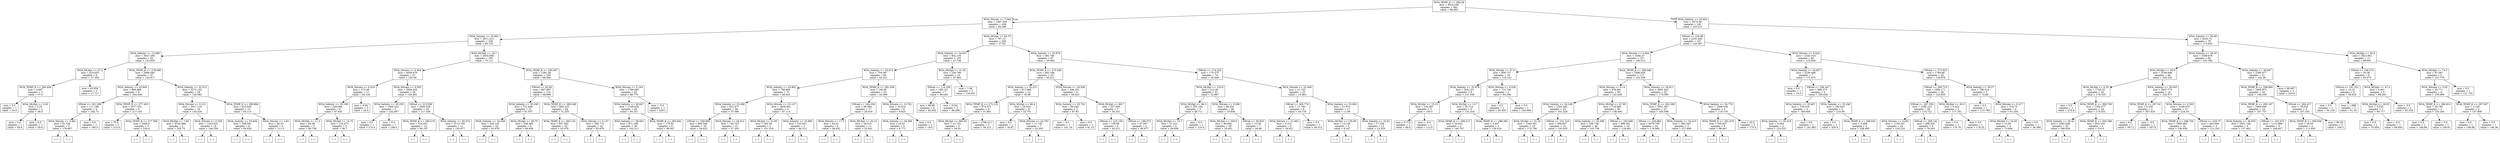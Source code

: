 digraph Tree {
node [shape=box] ;
0 [label="WOA_TEMP_K <= 294.36\nmse = 4524.038\nsamples = 681\nvalue = 96.403"] ;
1 [label="WOA_Nitrate <= 7.642\nmse = 2487.459\nsamples = 438\nvalue = 64.289"] ;
0 -> 1 [labeldistance=2.5, labelangle=45, headlabel="True"] ;
2 [label="WOA_Salinity <= 33.691\nmse = 2811.212\nsamples = 238\nvalue = 85.133"] ;
1 -> 2 ;
3 [label="WOA_Salinity <= 12.689\nmse = 3627.269\nsamples = 43\nvalue = 133.836"] ;
2 -> 3 ;
4 [label="WOA_MLDpt <= 37.4\nmse = 419.655\nsamples = 6\nvalue = 37.358"] ;
3 -> 4 ;
5 [label="WOA_TEMP_K <= 290.448\nmse = 4.667\nsamples = 3\nvalue = 57.0"] ;
4 -> 5 ;
6 [label="mse = 0.0\nsamples = 1\nvalue = 54.0"] ;
5 -> 6 ;
7 [label="WOA_MLDpt <= 5.45\nmse = 0.25\nsamples = 2\nvalue = 58.5"] ;
5 -> 7 ;
8 [label="mse = 0.0\nsamples = 1\nvalue = 58.0"] ;
7 -> 8 ;
9 [label="mse = 0.0\nsamples = 1\nvalue = 59.0"] ;
7 -> 9 ;
10 [label="mse = 63.054\nsamples = 3\nvalue = 17.717"] ;
4 -> 10 ;
11 [label="WOA_TEMP_K <= 278.596\nmse = 2896.585\nsamples = 37\nvalue = 143.817"] ;
3 -> 11 ;
12 [label="WOA_Salinity <= 32.949\nmse = 999.868\nsamples = 9\nvalue = 204.636"] ;
11 -> 12 ;
13 [label="SWrad <= 161.299\nmse = 111.188\nsamples = 4\nvalue = 182.75"] ;
12 -> 13 ;
14 [label="WOA_Nitrate <= 4.961\nmse = 81.556\nsamples = 3\nvalue = 178.667"] ;
13 -> 14 ;
15 [label="(...)"] ;
14 -> 15 ;
16 [label="(...)"] ;
14 -> 16 ;
17 [label="mse = 0.0\nsamples = 1\nvalue = 195.0"] ;
13 -> 17 ;
18 [label="WOA_TEMP_K <= 277.403\nmse = 1077.551\nsamples = 5\nvalue = 217.143"] ;
12 -> 18 ;
19 [label="mse = 75.0\nsamples = 2\nvalue = 215.0"] ;
18 -> 19 ;
20 [label="WOA_TEMP_K <= 277.506\nmse = 2400.0\nsamples = 3\nvalue = 220.0"] ;
18 -> 20 ;
21 [label="(...)"] ;
20 -> 21 ;
22 [label="(...)"] ;
20 -> 22 ;
23 [label="WOA_Salinity <= 32.513\nmse = 2272.152\nsamples = 28\nvalue = 129.582"] ;
11 -> 23 ;
24 [label="WOA_Nitrate <= 0.121\nmse = 2017.118\nsamples = 16\nvalue = 154.329"] ;
23 -> 24 ;
25 [label="WOA_MLDpt <= 7.85\nmse = 4162.688\nsamples = 2\nvalue = 202.75"] ;
24 -> 25 ;
26 [label="(...)"] ;
25 -> 26 ;
27 [label="(...)"] ;
25 -> 27 ;
28 [label="WOA_Nitrate <= 0.358\nmse = 1203.622\nsamples = 14\nvalue = 146.258"] ;
24 -> 28 ;
29 [label="(...)"] ;
28 -> 29 ;
38 [label="(...)"] ;
28 -> 38 ;
53 [label="WOA_TEMP_K <= 289.884\nmse = 415.629\nsamples = 12\nvalue = 93.114"] ;
23 -> 53 ;
54 [label="WOA_Salinity <= 33.634\nmse = 358.091\nsamples = 8\nvalue = 84.629"] ;
53 -> 54 ;
55 [label="(...)"] ;
54 -> 55 ;
68 [label="(...)"] ;
54 -> 68 ;
69 [label="WOA_Nitrate <= 1.83\nmse = 46.25\nsamples = 4\nvalue = 111.5"] ;
53 -> 69 ;
70 [label="(...)"] ;
69 -> 70 ;
71 [label="(...)"] ;
69 -> 71 ;
74 [label="WOA_MLDpt <= 19.7\nmse = 2054.698\nsamples = 195\nvalue = 75.111"] ;
2 -> 74 ;
75 [label="WOA_Nitrate <= 0.464\nmse = 4059.979\nsamples = 37\nvalue = 105.58"] ;
74 -> 75 ;
76 [label="WOA_Nitrate <= 0.419\nmse = 573.48\nsamples = 11\nvalue = 54.124"] ;
75 -> 76 ;
77 [label="WOA_Salinity <= 35.199\nmse = 246.068\nsamples = 8\nvalue = 67.635"] ;
76 -> 77 ;
78 [label="WOA_MLDpt <= 11.3\nmse = 66.08\nsamples = 3\nvalue = 80.758"] ;
77 -> 78 ;
79 [label="(...)"] ;
78 -> 79 ;
82 [label="(...)"] ;
78 -> 82 ;
83 [label="WOA_MLDpt <= 14.75\nmse = 132.973\nsamples = 5\nvalue = 56.7"] ;
77 -> 83 ;
84 [label="(...)"] ;
83 -> 84 ;
87 [label="(...)"] ;
83 -> 87 ;
88 [label="mse = 8.64\nsamples = 3\nvalue = 24.4"] ;
76 -> 88 ;
89 [label="WOA_Nitrate <= 0.505\nmse = 3958.455\nsamples = 26\nvalue = 126.691"] ;
75 -> 89 ;
90 [label="WOA_Salinity <= 35.259\nmse = 1494.222\nsamples = 2\nvalue = 242.667"] ;
89 -> 90 ;
91 [label="mse = 0.0\nsamples = 1\nvalue = 270.0"] ;
90 -> 91 ;
92 [label="mse = 0.0\nsamples = 1\nvalue = 188.0"] ;
90 -> 92 ;
93 [label="SWrad <= 215.506\nmse = 2949.529\nsamples = 24\nvalue = 117.026"] ;
89 -> 93 ;
94 [label="WOA_TEMP_K <= 290.279\nmse = 524.831\nsamples = 13\nvalue = 96.197"] ;
93 -> 94 ;
95 [label="(...)"] ;
94 -> 95 ;
116 [label="(...)"] ;
94 -> 116 ;
119 [label="WOA_Salinity <= 35.574\nmse = 5113.793\nsamples = 11\nvalue = 153.877"] ;
93 -> 119 ;
120 [label="(...)"] ;
119 -> 120 ;
129 [label="(...)"] ;
119 -> 129 ;
136 [label="WOA_TEMP_K <= 292.047\nmse = 1381.56\nsamples = 158\nvalue = 68.564"] ;
74 -> 136 ;
137 [label="SWrad <= 65.09\nmse = 867.087\nsamples = 115\nvalue = 58.908"] ;
136 -> 137 ;
138 [label="WOA_Salinity <= 35.249\nmse = 721.649\nsamples = 31\nvalue = 81.557"] ;
137 -> 138 ;
139 [label="WOA_Salinity <= 34.029\nmse = 320.123\nsamples = 22\nvalue = 93.076"] ;
138 -> 139 ;
140 [label="(...)"] ;
139 -> 140 ;
143 [label="(...)"] ;
139 -> 143 ;
176 [label="WOA_MLDpt <= 58.75\nmse = 448.485\nsamples = 9\nvalue = 49.656"] ;
138 -> 176 ;
177 [label="(...)"] ;
176 -> 177 ;
180 [label="(...)"] ;
176 -> 180 ;
187 [label="WOA_TEMP_K <= 289.248\nmse = 684.316\nsamples = 84\nvalue = 51.255"] ;
137 -> 187 ;
188 [label="WOA_TEMP_K <= 283.133\nmse = 657.562\nsamples = 52\nvalue = 43.078"] ;
187 -> 188 ;
189 [label="(...)"] ;
188 -> 189 ;
200 [label="(...)"] ;
188 -> 200 ;
267 [label="WOA_Nitrate <= 0.137\nmse = 398.772\nsamples = 32\nvalue = 65.878"] ;
187 -> 267 ;
268 [label="(...)"] ;
267 -> 268 ;
271 [label="(...)"] ;
267 -> 271 ;
314 [label="WOA_Nitrate <= 5.164\nmse = 1786.695\nsamples = 43\nvalue = 98.779"] ;
136 -> 314 ;
315 [label="WOA_Salinity <= 36.647\nmse = 1168.039\nsamples = 42\nvalue = 94.101"] ;
314 -> 315 ;
316 [label="WOA_Salinity <= 36.603\nmse = 871.189\nsamples = 36\nvalue = 102.511"] ;
315 -> 316 ;
317 [label="(...)"] ;
316 -> 317 ;
340 [label="(...)"] ;
316 -> 340 ;
361 [label="WOA_TEMP_K <= 293.942\nmse = 178.52\nsamples = 6\nvalue = 46.447"] ;
315 -> 361 ;
362 [label="(...)"] ;
361 -> 362 ;
367 [label="(...)"] ;
361 -> 367 ;
372 [label="mse = -0.0\nsamples = 1\nvalue = 239.1"] ;
314 -> 372 ;
373 [label="WOA_MLDpt <= 64.75\nmse = 797.15\nsamples = 200\nvalue = 37.52"] ;
1 -> 373 ;
374 [label="WOA_Salinity <= 34.657\nmse = 932.105\nsamples = 103\nvalue = 47.736"] ;
373 -> 374 ;
375 [label="WOA_Salinity <= 33.914\nmse = 754.097\nsamples = 93\nvalue = 43.221"] ;
374 -> 375 ;
376 [label="WOA_Salinity <= 33.862\nmse = 799.865\nsamples = 70\nvalue = 48.922"] ;
375 -> 376 ;
377 [label="WOA_Salinity <= 33.458\nmse = 623.477\nsamples = 66\nvalue = 47.086"] ;
376 -> 377 ;
378 [label="SWrad <= 259.958\nmse = 863.546\nsamples = 35\nvalue = 54.922"] ;
377 -> 378 ;
379 [label="(...)"] ;
378 -> 379 ;
398 [label="(...)"] ;
378 -> 398 ;
401 [label="WOA_Nitrate <= 24.512\nmse = 145.723\nsamples = 31\nvalue = 37.205"] ;
377 -> 401 ;
402 [label="(...)"] ;
401 -> 402 ;
421 [label="(...)"] ;
401 -> 421 ;
458 [label="WOA_Nitrate <= 22.137\nmse = 2939.941\nsamples = 4\nvalue = 87.114"] ;
376 -> 458 ;
459 [label="WOA_MLDpt <= 51.85\nmse = 292.59\nsamples = 2\nvalue = 151.316"] ;
458 -> 459 ;
460 [label="(...)"] ;
459 -> 460 ;
461 [label="(...)"] ;
459 -> 461 ;
462 [label="WOA_Salinity <= 33.895\nmse = 125.031\nsamples = 2\nvalue = 44.313"] ;
458 -> 462 ;
463 [label="(...)"] ;
462 -> 463 ;
464 [label="(...)"] ;
462 -> 464 ;
465 [label="WOA_TEMP_K <= 281.058\nmse = 140.95\nsamples = 23\nvalue = 24.389"] ;
375 -> 465 ;
466 [label="SWrad <= 164.258\nmse = 89.384\nsamples = 17\nvalue = 29.018"] ;
465 -> 466 ;
467 [label="WOA_Nitrate <= 17.5\nmse = 44.02\nsamples = 6\nvalue = 38.932"] ;
466 -> 467 ;
468 [label="(...)"] ;
467 -> 468 ;
469 [label="(...)"] ;
467 -> 469 ;
478 [label="WOA_MLDpt <= 33.15\nmse = 28.515\nsamples = 11\nvalue = 23.441"] ;
466 -> 478 ;
479 [label="(...)"] ;
478 -> 479 ;
482 [label="(...)"] ;
478 -> 482 ;
499 [label="WOA_Nitrate <= 13.701\nmse = 25.914\nsamples = 6\nvalue = 9.925"] ;
465 -> 499 ;
500 [label="WOA_Salinity <= 34.396\nmse = 18.97\nsamples = 5\nvalue = 8.771"] ;
499 -> 500 ;
501 [label="(...)"] ;
500 -> 501 ;
508 [label="(...)"] ;
500 -> 508 ;
509 [label="mse = 0.0\nsamples = 1\nvalue = 18.0"] ;
499 -> 509 ;
510 [label="WOA_MLDpt <= 31.25\nmse = 220.766\nsamples = 10\nvalue = 97.062"] ;
374 -> 510 ;
511 [label="SWrad <= 114.339\nmse = 108.131\nsamples = 7\nvalue = 90.645"] ;
510 -> 511 ;
512 [label="mse = 98.89\nsamples = 4\nvalue = 83.002"] ;
511 -> 512 ;
513 [label="mse = 0.541\nsamples = 3\nvalue = 98.288"] ;
511 -> 513 ;
514 [label="mse = 1.46\nsamples = 3\nvalue = 118.451"] ;
510 -> 514 ;
515 [label="WOA_Salinity <= 33.879\nmse = 392.795\nsamples = 97\nvalue = 25.962"] ;
373 -> 515 ;
516 [label="WOA_TEMP_K <= 275.928\nmse = 683.198\nsamples = 23\nvalue = 45.412"] ;
515 -> 516 ;
517 [label="WOA_Salinity <= 33.237\nmse = 617.966\nsamples = 14\nvalue = 35.08"] ;
516 -> 517 ;
518 [label="WOA_TEMP_K <= 272.122\nmse = 974.372\nsamples = 6\nvalue = 47.881"] ;
517 -> 518 ;
519 [label="WOA_MLDpt <= 300.65\nmse = 13.724\nsamples = 3\nvalue = 39.55"] ;
518 -> 519 ;
520 [label="(...)"] ;
519 -> 520 ;
521 [label="(...)"] ;
519 -> 521 ;
522 [label="mse = 1796.211\nsamples = 3\nvalue = 56.212"] ;
518 -> 522 ;
523 [label="WOA_MLDpt <= 66.4\nmse = 26.024\nsamples = 8\nvalue = 23.701"] ;
517 -> 523 ;
524 [label="mse = 0.0\nsamples = 1\nvalue = 34.87"] ;
523 -> 524 ;
525 [label="WOA_Nitrate <= 24.793\nmse = 11.735\nsamples = 7\nvalue = 22.305"] ;
523 -> 525 ;
526 [label="(...)"] ;
525 -> 526 ;
533 [label="(...)"] ;
525 -> 533 ;
538 [label="WOA_Nitrate <= 18.558\nmse = 446.351\nsamples = 9\nvalue = 58.923"] ;
516 -> 538 ;
539 [label="WOA_Salinity <= 33.761\nmse = 89.245\nsamples = 2\nvalue = 87.83"] ;
538 -> 539 ;
540 [label="mse = 0.0\nsamples = 1\nvalue = 101.19"] ;
539 -> 540 ;
541 [label="mse = 0.0\nsamples = 1\nvalue = 81.15"] ;
539 -> 541 ;
542 [label="WOA_MLDpt <= 89.7\nmse = 227.595\nsamples = 7\nvalue = 50.251"] ;
538 -> 542 ;
543 [label="SWrad <= 123.159\nmse = 130.95\nsamples = 5\nvalue = 43.211"] ;
542 -> 543 ;
544 [label="(...)"] ;
543 -> 544 ;
547 [label="(...)"] ;
543 -> 547 ;
552 [label="SWrad <= 199.573\nmse = 67.667\nsamples = 2\nvalue = 66.677"] ;
542 -> 552 ;
553 [label="(...)"] ;
552 -> 553 ;
554 [label="(...)"] ;
552 -> 554 ;
555 [label="SWrad <= 174.325\nmse = 175.575\nsamples = 74\nvalue = 20.509"] ;
515 -> 555 ;
556 [label="WOA_MLDpt <= 133.8\nmse = 213.39\nsamples = 51\nvalue = 22.967"] ;
555 -> 556 ;
557 [label="WOA_MLDpt <= 96.3\nmse = 555.184\nsamples = 5\nvalue = 48.711"] ;
556 -> 557 ;
558 [label="WOA_MLDpt <= 74.7\nmse = 21.221\nsamples = 4\nvalue = 39.956"] ;
557 -> 558 ;
559 [label="(...)"] ;
558 -> 559 ;
562 [label="(...)"] ;
558 -> 562 ;
565 [label="mse = 0.0\nsamples = 1\nvalue = 110.0"] ;
557 -> 565 ;
566 [label="WOA_Nitrate <= 9.296\nmse = 86.033\nsamples = 46\nvalue = 19.938"] ;
556 -> 566 ;
567 [label="WOA_MLDpt <= 250.0\nmse = 80.854\nsamples = 39\nvalue = 18.451"] ;
566 -> 567 ;
568 [label="(...)"] ;
567 -> 568 ;
573 [label="(...)"] ;
567 -> 573 ;
600 [label="SWrad <= 36.833\nmse = 10.39\nsamples = 7\nvalue = 29.69"] ;
566 -> 600 ;
601 [label="(...)"] ;
600 -> 601 ;
606 [label="(...)"] ;
600 -> 606 ;
613 [label="WOA_Nitrate <= 22.449\nmse = 31.743\nsamples = 23\nvalue = 14.483"] ;
555 -> 613 ;
614 [label="SWrad <= 209.774\nmse = 11.783\nsamples = 6\nvalue = 19.719"] ;
613 -> 614 ;
615 [label="WOA_Nitrate <= 21.063\nmse = 0.312\nsamples = 5\nvalue = 18.021"] ;
614 -> 615 ;
616 [label="(...)"] ;
615 -> 616 ;
619 [label="(...)"] ;
615 -> 619 ;
620 [label="mse = 0.0\nsamples = 1\nvalue = 26.512"] ;
614 -> 620 ;
621 [label="WOA_Salinity <= 33.903\nmse = 21.973\nsamples = 17\nvalue = 11.99"] ;
613 -> 621 ;
622 [label="WOA_MLDpt <= 135.85\nmse = 13.126\nsamples = 5\nvalue = 8.167"] ;
621 -> 622 ;
623 [label="(...)"] ;
622 -> 623 ;
628 [label="(...)"] ;
622 -> 628 ;
629 [label="WOA_Salinity <= 33.91\nmse = 17.328\nsamples = 12\nvalue = 13.519"] ;
621 -> 629 ;
630 [label="(...)"] ;
629 -> 630 ;
631 [label="(...)"] ;
629 -> 631 ;
648 [label="WOA_Salinity <= 35.954\nmse = 3074.38\nsamples = 243\nvalue = 153.221"] ;
0 -> 648 [labeldistance=2.5, labelangle=-45, headlabel="False"] ;
649 [label="SWrad <= 234.69\nmse = 2201.445\nsamples = 167\nvalue = 143.597"] ;
648 -> 649 ;
650 [label="WOA_Nitrate <= 0.064\nmse = 2046.27\nsamples = 127\nvalue = 150.013"] ;
649 -> 650 ;
651 [label="WOA_MLDpt <= 37.0\nmse = 909.737\nsamples = 10\nvalue = 110.101"] ;
650 -> 651 ;
652 [label="WOA_Salinity <= 32.878\nmse = 304.123\nsamples = 8\nvalue = 121.549"] ;
651 -> 652 ;
653 [label="WOA_MLDpt <= 15.15\nmse = 144.387\nsamples = 3\nvalue = 100.0"] ;
652 -> 653 ;
654 [label="mse = 0.774\nsamples = 2\nvalue = 88.0"] ;
653 -> 654 ;
655 [label="mse = -0.0\nsamples = 1\nvalue = 112.0"] ;
653 -> 655 ;
656 [label="WOA_MLDpt <= 13.7\nmse = 35.714\nsamples = 5\nvalue = 132.324"] ;
652 -> 656 ;
657 [label="WOA_TEMP_K <= 299.211\nmse = 34.922\nsamples = 2\nvalue = 140.747"] ;
656 -> 657 ;
658 [label="(...)"] ;
657 -> 658 ;
659 [label="(...)"] ;
657 -> 659 ;
660 [label="WOA_TEMP_K <= 298.392\nmse = 4.447\nsamples = 3\nvalue = 129.516"] ;
656 -> 660 ;
661 [label="(...)"] ;
660 -> 661 ;
662 [label="(...)"] ;
660 -> 662 ;
665 [label="WOA_Nitrate <= 0.028\nmse = 710.736\nsamples = 2\nvalue = 64.306"] ;
651 -> 665 ;
666 [label="mse = 0.0\nsamples = 1\nvalue = 45.455"] ;
665 -> 666 ;
667 [label="mse = 0.0\nsamples = 1\nvalue = 102.008"] ;
665 -> 667 ;
668 [label="WOA_TEMP_K <= 299.046\nmse = 1996.828\nsamples = 117\nvalue = 153.358"] ;
650 -> 668 ;
669 [label="WOA_Nitrate <= 0.14\nmse = 978.961\nsamples = 85\nvalue = 145.429"] ;
668 -> 669 ;
670 [label="WOA_Salinity <= 34.249\nmse = 1203.492\nsamples = 25\nvalue = 161.229"] ;
669 -> 670 ;
671 [label="WOA_MLDpt <= 51.25\nmse = 1340.761\nsamples = 15\nvalue = 172.756"] ;
670 -> 671 ;
672 [label="(...)"] ;
671 -> 672 ;
681 [label="(...)"] ;
671 -> 681 ;
684 [label="SWrad <= 231.216\nmse = 594.827\nsamples = 10\nvalue = 145.635"] ;
670 -> 684 ;
685 [label="(...)"] ;
684 -> 685 ;
696 [label="(...)"] ;
684 -> 696 ;
697 [label="WOA_MLDpt <= 47.95\nmse = 718.895\nsamples = 60\nvalue = 138.406"] ;
669 -> 697 ;
698 [label="WOA_Salinity <= 35.586\nmse = 538.738\nsamples = 46\nvalue = 143.736"] ;
697 -> 698 ;
699 [label="(...)"] ;
698 -> 699 ;
768 [label="(...)"] ;
698 -> 768 ;
771 [label="SWrad <= 163.588\nmse = 889.361\nsamples = 14\nvalue = 118.491"] ;
697 -> 771 ;
772 [label="(...)"] ;
771 -> 772 ;
783 [label="(...)"] ;
771 -> 783 ;
790 [label="WOA_Salinity <= 34.611\nmse = 4087.922\nsamples = 32\nvalue = 174.395"] ;
668 -> 790 ;
791 [label="WOA_TEMP_K <= 302.299\nmse = 3931.597\nsamples = 27\nvalue = 183.598"] ;
790 -> 791 ;
792 [label="SWrad <= 228.984\nmse = 4079.708\nsamples = 24\nvalue = 178.945"] ;
791 -> 792 ;
793 [label="(...)"] ;
792 -> 793 ;
812 [label="(...)"] ;
792 -> 812 ;
815 [label="WOA_Salinity <= 33.413\nmse = 364.245\nsamples = 3\nvalue = 227.809"] ;
791 -> 815 ;
816 [label="(...)"] ;
815 -> 816 ;
819 [label="(...)"] ;
815 -> 819 ;
820 [label="WOA_Salinity <= 34.776\nmse = 1468.538\nsamples = 5\nvalue = 119.176"] ;
790 -> 820 ;
821 [label="WOA_TEMP_K <= 301.679\nmse = 300.827\nsamples = 3\nvalue = 96.847"] ;
820 -> 821 ;
822 [label="(...)"] ;
821 -> 822 ;
825 [label="(...)"] ;
821 -> 825 ;
826 [label="mse = 25.0\nsamples = 2\nvalue = 175.0"] ;
820 -> 826 ;
827 [label="WOA_Nitrate <= 0.024\nmse = 2162.016\nsamples = 40\nvalue = 123.836"] ;
649 -> 827 ;
828 [label="WOA_Salinity <= 34.827\nmse = 2236.498\nsamples = 7\nvalue = 171.675"] ;
827 -> 828 ;
829 [label="mse = 0.0\nsamples = 1\nvalue = 74.0"] ;
828 -> 829 ;
830 [label="SWrad <= 294.407\nmse = 998.373\nsamples = 6\nvalue = 185.629"] ;
828 -> 830 ;
831 [label="WOA_Salinity <= 35.667\nmse = 150.916\nsamples = 3\nvalue = 160.608"] ;
830 -> 831 ;
832 [label="WOA_Salinity <= 35.319\nmse = 0.454\nsamples = 2\nvalue = 153.523"] ;
831 -> 832 ;
833 [label="(...)"] ;
832 -> 833 ;
834 [label="(...)"] ;
832 -> 834 ;
835 [label="mse = 0.0\nsamples = 1\nvalue = 181.862"] ;
831 -> 835 ;
836 [label="WOA_Salinity <= 35.246\nmse = 180.623\nsamples = 3\nvalue = 218.99"] ;
830 -> 836 ;
837 [label="mse = 0.0\nsamples = 1\nvalue = 200.0"] ;
836 -> 837 ;
838 [label="WOA_TEMP_K <= 299.832\nmse = 0.469\nsamples = 2\nvalue = 228.485"] ;
836 -> 838 ;
839 [label="(...)"] ;
838 -> 839 ;
840 [label="(...)"] ;
838 -> 840 ;
841 [label="SWrad <= 273.923\nmse = 1769.88\nsamples = 33\nvalue = 116.878"] ;
827 -> 841 ;
842 [label="SWrad <= 269.715\nmse = 1584.171\nsamples = 28\nvalue = 124.026"] ;
841 -> 842 ;
843 [label="SWrad <= 267.556\nmse = 1280.123\nsamples = 26\nvalue = 114.722"] ;
842 -> 843 ;
844 [label="WOA_Nitrate <= 0.052\nmse = 1150.187\nsamples = 22\nvalue = 120.216"] ;
843 -> 844 ;
845 [label="(...)"] ;
844 -> 845 ;
850 [label="(...)"] ;
844 -> 850 ;
887 [label="SWrad <= 268.142\nmse = 499.432\nsamples = 4\nvalue = 76.265"] ;
843 -> 887 ;
888 [label="(...)"] ;
887 -> 888 ;
889 [label="(...)"] ;
887 -> 889 ;
894 [label="WOA_MLDpt <= 30.3\nmse = 0.423\nsamples = 2\nvalue = 177.191"] ;
842 -> 894 ;
895 [label="mse = 0.0\nsamples = 1\nvalue = 176.78"] ;
894 -> 895 ;
896 [label="mse = 0.0\nsamples = 1\nvalue = 178.22"] ;
894 -> 896 ;
897 [label="WOA_Salinity <= 35.27\nmse = 796.914\nsamples = 5\nvalue = 74.88"] ;
841 -> 897 ;
898 [label="mse = 0.0\nsamples = 1\nvalue = 115.789"] ;
897 -> 898 ;
899 [label="WOA_Nitrate <= 0.217\nmse = 318.75\nsamples = 4\nvalue = 61.244"] ;
897 -> 899 ;
900 [label="WOA_MLDpt <= 24.05\nmse = 13.85\nsamples = 3\nvalue = 73.684"] ;
899 -> 900 ;
901 [label="(...)"] ;
900 -> 901 ;
902 [label="(...)"] ;
900 -> 902 ;
905 [label="mse = 0.0\nsamples = 1\nvalue = 36.364"] ;
899 -> 905 ;
906 [label="WOA_Salinity <= 36.69\nmse = 4320.72\nsamples = 76\nvalue = 173.832"] ;
648 -> 906 ;
907 [label="WOA_Salinity <= 36.45\nmse = 3309.678\nsamples = 65\nvalue = 191.362"] ;
906 -> 907 ;
908 [label="WOA_MLDpt <= 30.9\nmse = 3190.696\nsamples = 44\nvalue = 203.253"] ;
907 -> 908 ;
909 [label="WOA_MLDpt <= 6.35\nmse = 1740.33\nsamples = 25\nvalue = 179.335"] ;
908 -> 909 ;
910 [label="mse = 0.0\nsamples = 1\nvalue = 274.8"] ;
909 -> 910 ;
911 [label="WOA_TEMP_K <= 300.736\nmse = 1302.577\nsamples = 24\nvalue = 174.031"] ;
909 -> 911 ;
912 [label="WOA_Salinity <= 36.42\nmse = 1085.928\nsamples = 20\nvalue = 166.838"] ;
911 -> 912 ;
913 [label="(...)"] ;
912 -> 913 ;
932 [label="(...)"] ;
912 -> 932 ;
933 [label="WOA_TEMP_K <= 300.788\nmse = 833.333\nsamples = 4\nvalue = 210.0"] ;
911 -> 933 ;
934 [label="(...)"] ;
933 -> 934 ;
935 [label="(...)"] ;
933 -> 935 ;
936 [label="WOA_Salinity <= 36.043\nmse = 3407.773\nsamples = 19\nvalue = 232.571"] ;
908 -> 936 ;
937 [label="WOA_TEMP_K <= 297.54\nmse = 0.109\nsamples = 2\nvalue = 307.433"] ;
936 -> 937 ;
938 [label="mse = 0.0\nsamples = 1\nvalue = 307.2"] ;
937 -> 938 ;
939 [label="mse = -0.0\nsamples = 1\nvalue = 307.9"] ;
937 -> 939 ;
940 [label="WOA_Nitrate <= 0.303\nmse = 3108.075\nsamples = 17\nvalue = 224.55"] ;
936 -> 940 ;
941 [label="WOA_TEMP_K <= 298.726\nmse = 1995.963\nsamples = 14\nvalue = 236.936"] ;
940 -> 941 ;
942 [label="(...)"] ;
941 -> 942 ;
945 [label="(...)"] ;
941 -> 945 ;
950 [label="SWrad <= 218.77\nmse = 443.556\nsamples = 3\nvalue = 121.333"] ;
940 -> 950 ;
951 [label="(...)"] ;
950 -> 951 ;
952 [label="(...)"] ;
950 -> 952 ;
955 [label="WOA_Salinity <= 36.647\nmse = 2395.877\nsamples = 21\nvalue = 162.06"] ;
907 -> 955 ;
956 [label="WOA_TEMP_K <= 298.609\nmse = 1865.873\nsamples = 18\nvalue = 146.259"] ;
955 -> 956 ;
957 [label="WOA_TEMP_K <= 295.197\nmse = 1809.949\nsamples = 14\nvalue = 157.757"] ;
956 -> 957 ;
958 [label="WOA_Salinity <= 36.633\nmse = 2451.148\nsamples = 5\nvalue = 137.462"] ;
957 -> 958 ;
959 [label="(...)"] ;
958 -> 959 ;
962 [label="(...)"] ;
958 -> 962 ;
963 [label="SWrad <= 102.572\nmse = 1112.989\nsamples = 9\nvalue = 168.827"] ;
957 -> 963 ;
964 [label="(...)"] ;
963 -> 964 ;
965 [label="(...)"] ;
963 -> 965 ;
978 [label="SWrad <= 264.417\nmse = 78.029\nsamples = 4\nvalue = 107.163"] ;
956 -> 978 ;
979 [label="WOA_TEMP_K <= 300.056\nmse = 20.55\nsamples = 2\nvalue = 111.605"] ;
978 -> 979 ;
980 [label="(...)"] ;
979 -> 980 ;
981 [label="(...)"] ;
979 -> 981 ;
982 [label="mse = 90.25\nsamples = 2\nvalue = 100.5"] ;
978 -> 982 ;
983 [label="mse = 66.667\nsamples = 3\nvalue = 220.0"] ;
955 -> 983 ;
984 [label="WOA_MLDpt <= 55.8\nmse = 1822.851\nsamples = 11\nvalue = 99.901"] ;
906 -> 984 ;
985 [label="SWrad <= 190.274\nmse = 30.58\nsamples = 6\nvalue = 63.073"] ;
984 -> 985 ;
986 [label="SWrad <= 161.321\nmse = 10.15\nsamples = 3\nvalue = 58.625"] ;
985 -> 986 ;
987 [label="mse = 0.0\nsamples = 1\nvalue = 55.126"] ;
986 -> 987 ;
988 [label="mse = 1.688\nsamples = 2\nvalue = 61.25"] ;
986 -> 988 ;
989 [label="WOA_MLDpt <= 47.4\nmse = 4.401\nsamples = 3\nvalue = 68.263"] ;
985 -> 989 ;
990 [label="WOA_MLDpt <= 39.55\nmse = 0.255\nsamples = 2\nvalue = 69.717"] ;
989 -> 990 ;
991 [label="mse = 0.0\nsamples = 1\nvalue = 70.009"] ;
990 -> 991 ;
992 [label="mse = -0.0\nsamples = 1\nvalue = 68.844"] ;
990 -> 992 ;
993 [label="mse = -0.0\nsamples = 1\nvalue = 65.354"] ;
989 -> 993 ;
994 [label="WOA_MLDpt <= 74.5\nmse = 97.587\nsamples = 5\nvalue = 147.776"] ;
984 -> 994 ;
995 [label="WOA_Nitrate <= 0.05\nmse = 24.771\nsamples = 4\nvalue = 150.669"] ;
994 -> 995 ;
996 [label="WOA_TEMP_K <= 296.914\nmse = 28.783\nsamples = 2\nvalue = 154.245"] ;
995 -> 996 ;
997 [label="mse = 0.0\nsamples = 1\nvalue = 148.88"] ;
996 -> 997 ;
998 [label="mse = 0.0\nsamples = 1\nvalue = 159.61"] ;
996 -> 998 ;
999 [label="WOA_TEMP_K <= 297.007\nmse = 3.145\nsamples = 2\nvalue = 147.808"] ;
995 -> 999 ;
1000 [label="mse = 0.0\nsamples = 1\nvalue = 149.98"] ;
999 -> 1000 ;
1001 [label="mse = 0.0\nsamples = 1\nvalue = 146.36"] ;
999 -> 1001 ;
1002 [label="mse = 0.0\nsamples = 1\nvalue = 121.745"] ;
994 -> 1002 ;
}